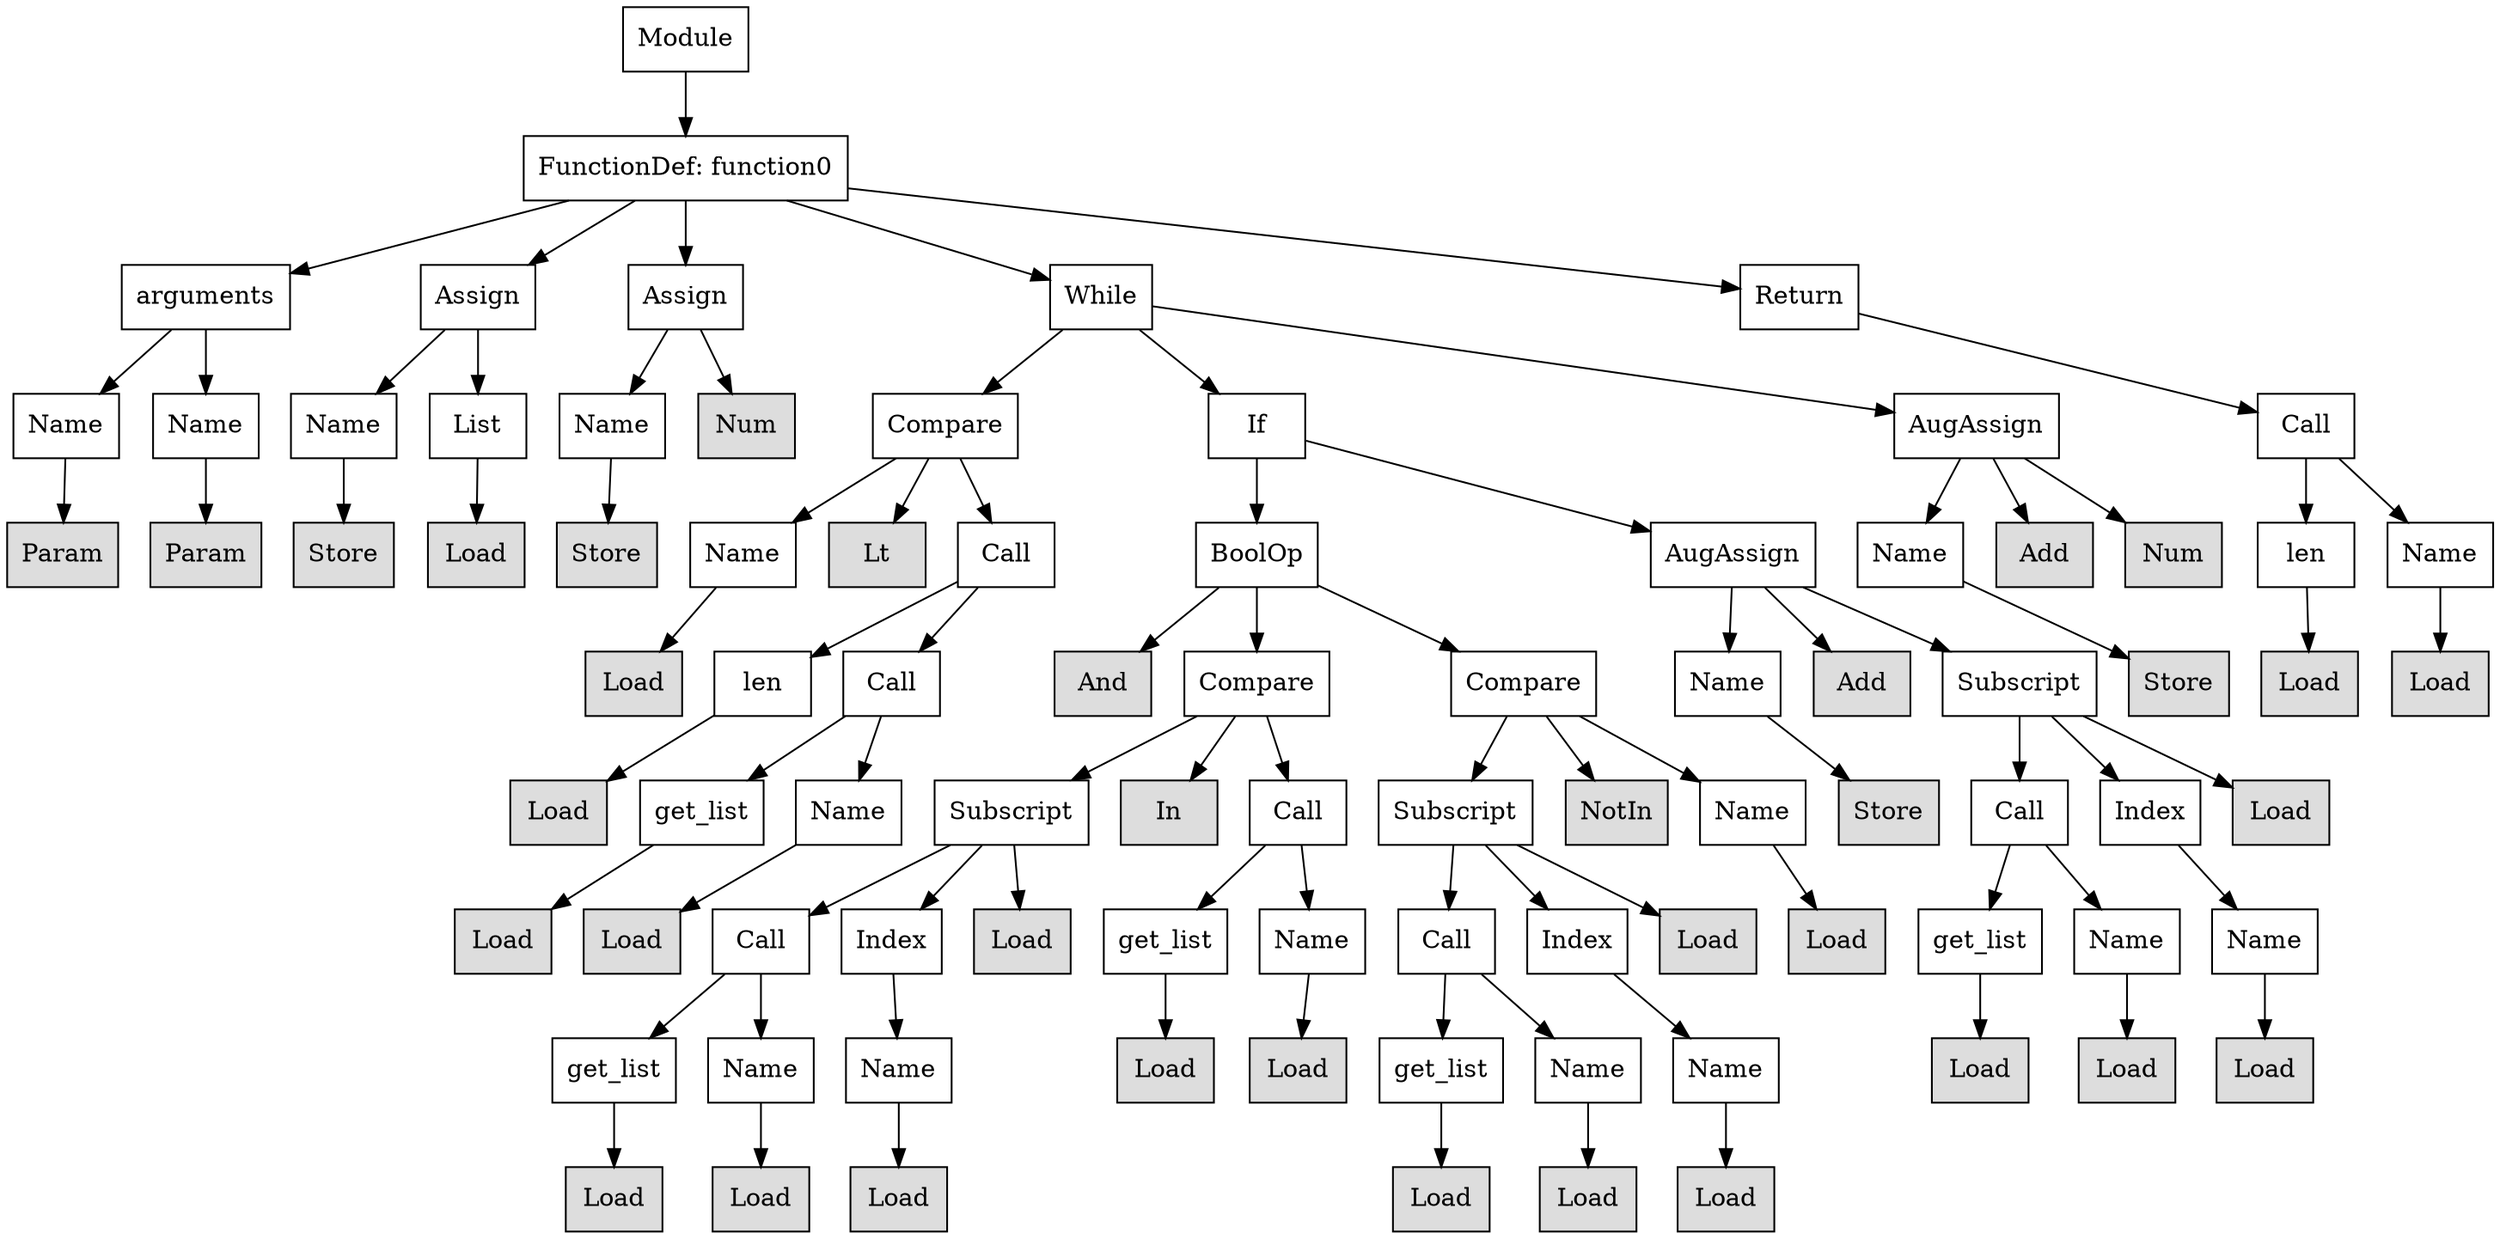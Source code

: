 digraph G {
n0 [shape=rect, label="Module"];
n1 [shape=rect, label="FunctionDef: function0"];
n2 [shape=rect, label="arguments"];
n3 [shape=rect, label="Assign"];
n4 [shape=rect, label="Assign"];
n5 [shape=rect, label="While"];
n6 [shape=rect, label="Return"];
n7 [shape=rect, label="Name"];
n8 [shape=rect, label="Name"];
n9 [shape=rect, label="Name"];
n10 [shape=rect, label="List"];
n11 [shape=rect, label="Name"];
n12 [shape=rect, label="Num" style="filled" fillcolor="#dddddd"];
n13 [shape=rect, label="Compare"];
n14 [shape=rect, label="If"];
n15 [shape=rect, label="AugAssign"];
n16 [shape=rect, label="Call"];
n17 [shape=rect, label="Param" style="filled" fillcolor="#dddddd"];
n18 [shape=rect, label="Param" style="filled" fillcolor="#dddddd"];
n19 [shape=rect, label="Store" style="filled" fillcolor="#dddddd"];
n20 [shape=rect, label="Load" style="filled" fillcolor="#dddddd"];
n21 [shape=rect, label="Store" style="filled" fillcolor="#dddddd"];
n22 [shape=rect, label="Name"];
n23 [shape=rect, label="Lt" style="filled" fillcolor="#dddddd"];
n24 [shape=rect, label="Call"];
n25 [shape=rect, label="BoolOp"];
n26 [shape=rect, label="AugAssign"];
n27 [shape=rect, label="Name"];
n28 [shape=rect, label="Add" style="filled" fillcolor="#dddddd"];
n29 [shape=rect, label="Num" style="filled" fillcolor="#dddddd"];
n30 [shape=rect, label="len"];
n31 [shape=rect, label="Name"];
n32 [shape=rect, label="Load" style="filled" fillcolor="#dddddd"];
n33 [shape=rect, label="len"];
n34 [shape=rect, label="Call"];
n35 [shape=rect, label="And" style="filled" fillcolor="#dddddd"];
n36 [shape=rect, label="Compare"];
n37 [shape=rect, label="Compare"];
n38 [shape=rect, label="Name"];
n39 [shape=rect, label="Add" style="filled" fillcolor="#dddddd"];
n40 [shape=rect, label="Subscript"];
n41 [shape=rect, label="Store" style="filled" fillcolor="#dddddd"];
n42 [shape=rect, label="Load" style="filled" fillcolor="#dddddd"];
n43 [shape=rect, label="Load" style="filled" fillcolor="#dddddd"];
n44 [shape=rect, label="Load" style="filled" fillcolor="#dddddd"];
n45 [shape=rect, label="get_list"];
n46 [shape=rect, label="Name"];
n47 [shape=rect, label="Subscript"];
n48 [shape=rect, label="In" style="filled" fillcolor="#dddddd"];
n49 [shape=rect, label="Call"];
n50 [shape=rect, label="Subscript"];
n51 [shape=rect, label="NotIn" style="filled" fillcolor="#dddddd"];
n52 [shape=rect, label="Name"];
n53 [shape=rect, label="Store" style="filled" fillcolor="#dddddd"];
n54 [shape=rect, label="Call"];
n55 [shape=rect, label="Index"];
n56 [shape=rect, label="Load" style="filled" fillcolor="#dddddd"];
n57 [shape=rect, label="Load" style="filled" fillcolor="#dddddd"];
n58 [shape=rect, label="Load" style="filled" fillcolor="#dddddd"];
n59 [shape=rect, label="Call"];
n60 [shape=rect, label="Index"];
n61 [shape=rect, label="Load" style="filled" fillcolor="#dddddd"];
n62 [shape=rect, label="get_list"];
n63 [shape=rect, label="Name"];
n64 [shape=rect, label="Call"];
n65 [shape=rect, label="Index"];
n66 [shape=rect, label="Load" style="filled" fillcolor="#dddddd"];
n67 [shape=rect, label="Load" style="filled" fillcolor="#dddddd"];
n68 [shape=rect, label="get_list"];
n69 [shape=rect, label="Name"];
n70 [shape=rect, label="Name"];
n71 [shape=rect, label="get_list"];
n72 [shape=rect, label="Name"];
n73 [shape=rect, label="Name"];
n74 [shape=rect, label="Load" style="filled" fillcolor="#dddddd"];
n75 [shape=rect, label="Load" style="filled" fillcolor="#dddddd"];
n76 [shape=rect, label="get_list"];
n77 [shape=rect, label="Name"];
n78 [shape=rect, label="Name"];
n79 [shape=rect, label="Load" style="filled" fillcolor="#dddddd"];
n80 [shape=rect, label="Load" style="filled" fillcolor="#dddddd"];
n81 [shape=rect, label="Load" style="filled" fillcolor="#dddddd"];
n82 [shape=rect, label="Load" style="filled" fillcolor="#dddddd"];
n83 [shape=rect, label="Load" style="filled" fillcolor="#dddddd"];
n84 [shape=rect, label="Load" style="filled" fillcolor="#dddddd"];
n85 [shape=rect, label="Load" style="filled" fillcolor="#dddddd"];
n86 [shape=rect, label="Load" style="filled" fillcolor="#dddddd"];
n87 [shape=rect, label="Load" style="filled" fillcolor="#dddddd"];
n0 -> n1;
n1 -> n2;
n1 -> n3;
n1 -> n4;
n1 -> n5;
n1 -> n6;
n2 -> n7;
n2 -> n8;
n3 -> n9;
n3 -> n10;
n4 -> n11;
n4 -> n12;
n5 -> n13;
n5 -> n14;
n5 -> n15;
n6 -> n16;
n7 -> n17;
n8 -> n18;
n9 -> n19;
n10 -> n20;
n11 -> n21;
n13 -> n22;
n13 -> n23;
n13 -> n24;
n14 -> n25;
n14 -> n26;
n15 -> n27;
n15 -> n28;
n15 -> n29;
n16 -> n30;
n16 -> n31;
n22 -> n32;
n24 -> n33;
n24 -> n34;
n25 -> n35;
n25 -> n36;
n25 -> n37;
n26 -> n38;
n26 -> n39;
n26 -> n40;
n27 -> n41;
n30 -> n42;
n31 -> n43;
n33 -> n44;
n34 -> n45;
n34 -> n46;
n36 -> n47;
n36 -> n48;
n36 -> n49;
n37 -> n50;
n37 -> n51;
n37 -> n52;
n38 -> n53;
n40 -> n54;
n40 -> n55;
n40 -> n56;
n45 -> n57;
n46 -> n58;
n47 -> n59;
n47 -> n60;
n47 -> n61;
n49 -> n62;
n49 -> n63;
n50 -> n64;
n50 -> n65;
n50 -> n66;
n52 -> n67;
n54 -> n68;
n54 -> n69;
n55 -> n70;
n59 -> n71;
n59 -> n72;
n60 -> n73;
n62 -> n74;
n63 -> n75;
n64 -> n76;
n64 -> n77;
n65 -> n78;
n68 -> n79;
n69 -> n80;
n70 -> n81;
n71 -> n82;
n72 -> n83;
n73 -> n84;
n76 -> n85;
n77 -> n86;
n78 -> n87;
}
